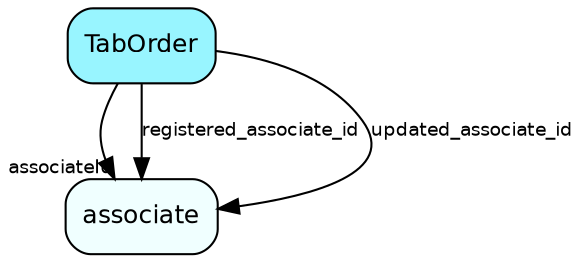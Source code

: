 digraph TabOrder  {
node [shape = box style="rounded, filled" fontname = "Helvetica" fontsize = "12" ]
edge [fontname = "Helvetica" fontsize = "9"]

TabOrder[fillcolor = "cadetblue1"]
associate[fillcolor = "azure1"]
TabOrder -> associate [headlabel = "associateId"]
TabOrder -> associate [label = "registered_associate_id"]
TabOrder -> associate [label = "updated_associate_id"]
}
